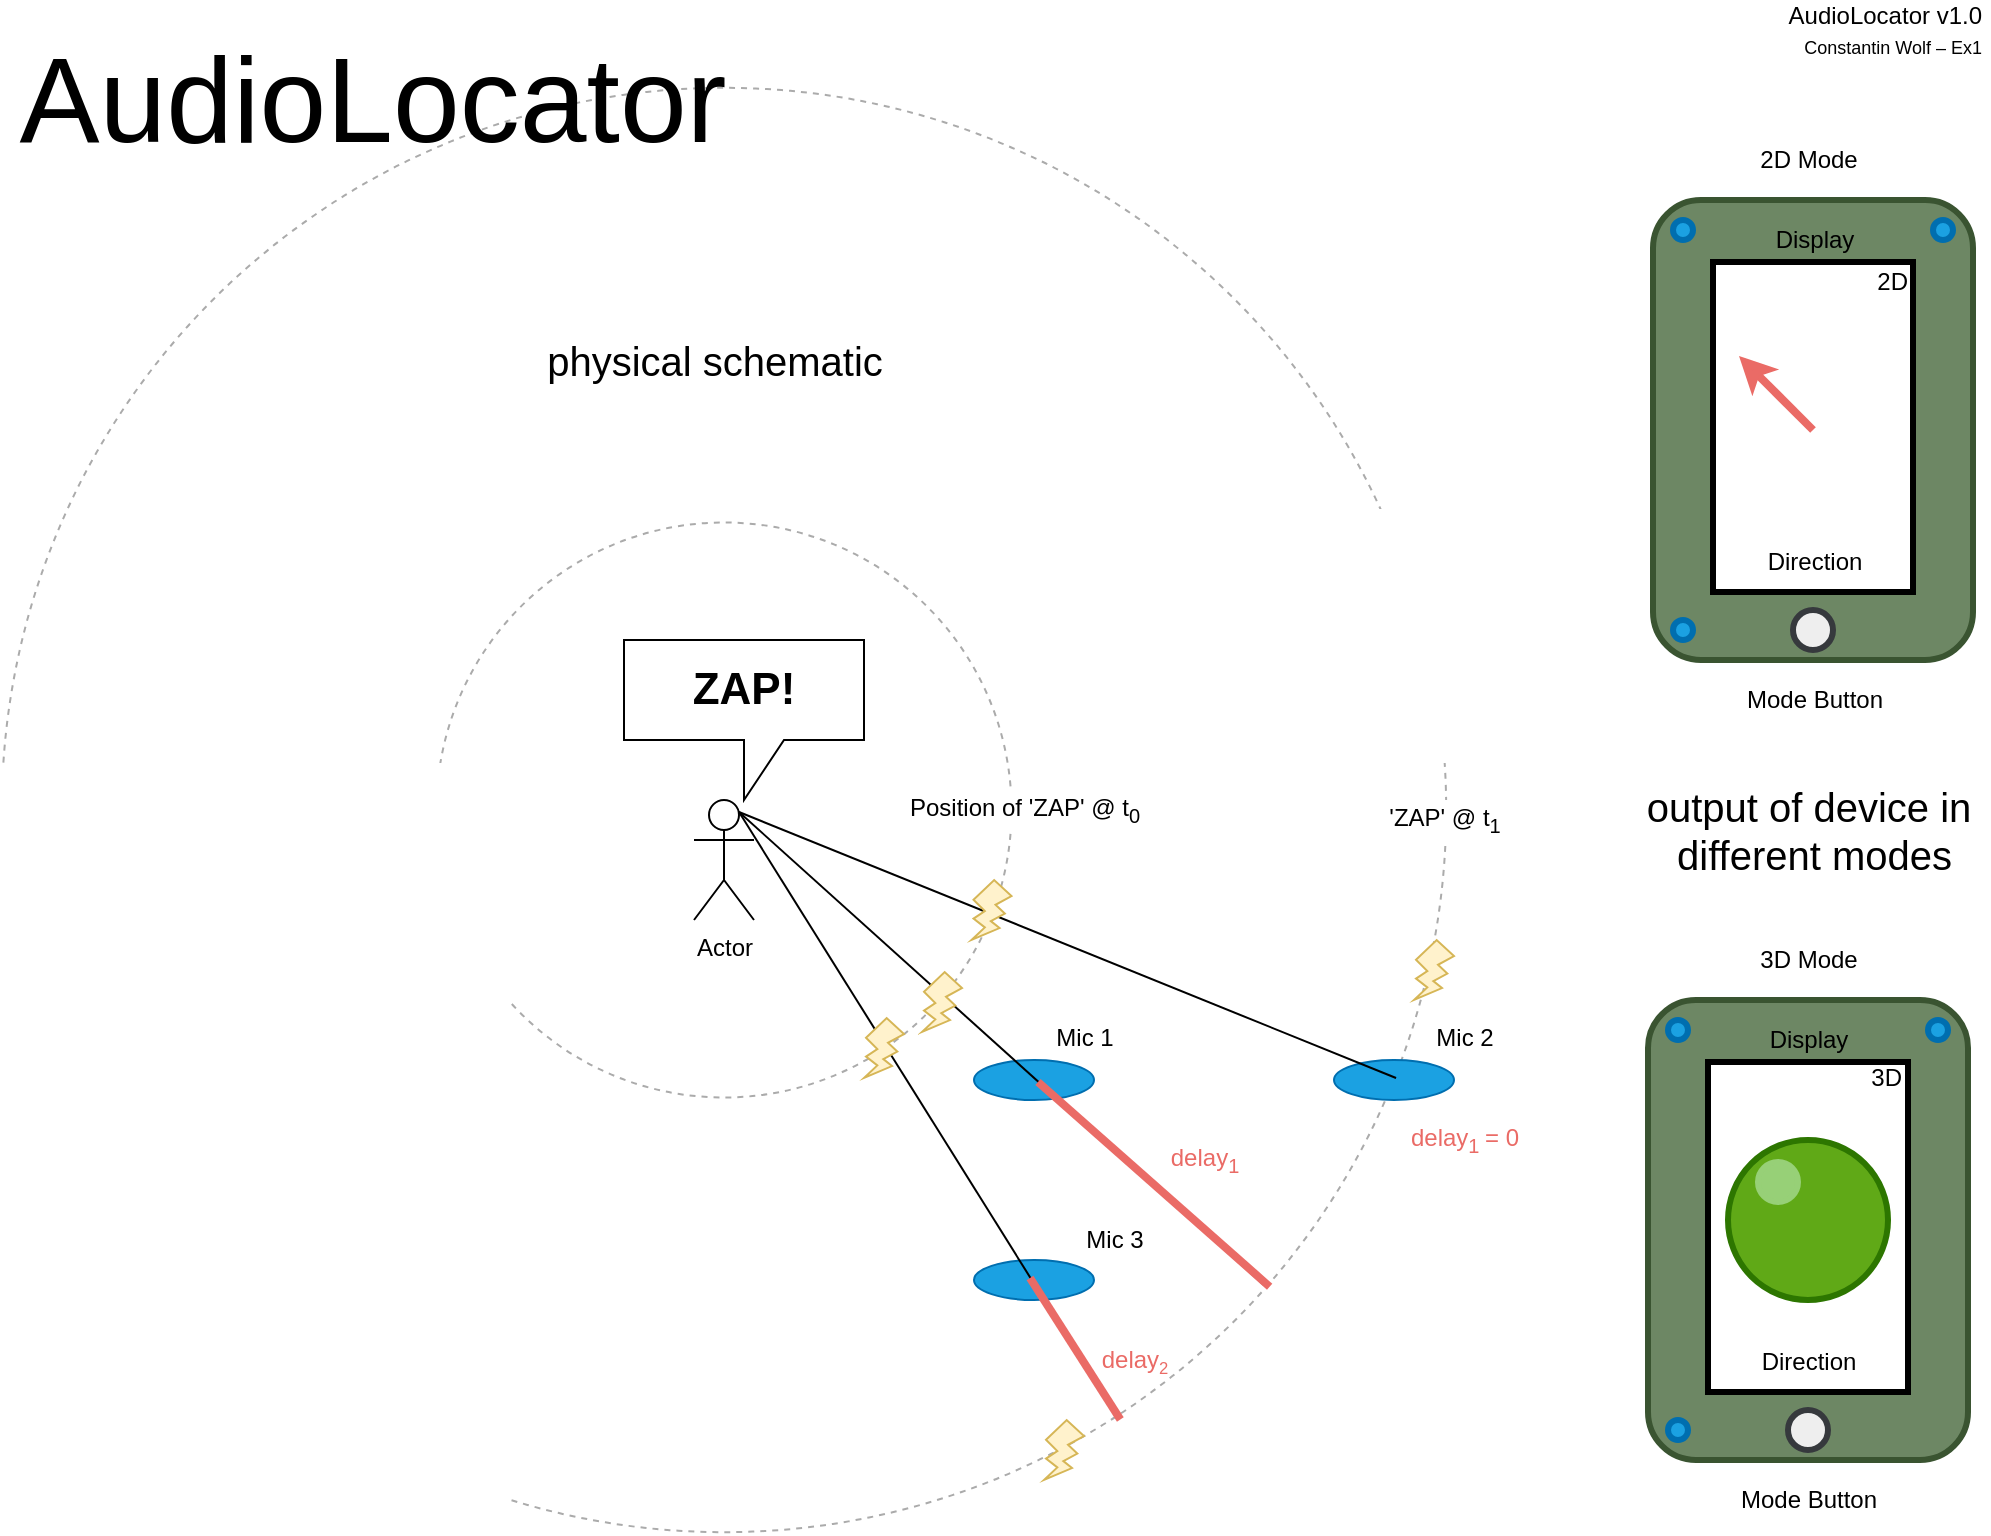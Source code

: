 <mxfile version="14.8.5" type="device"><diagram id="1aZ5i0hgr2Z1SyCRY3kJ" name="Page-1"><mxGraphModel dx="2271" dy="2021" grid="1" gridSize="10" guides="1" tooltips="1" connect="1" arrows="1" fold="1" page="1" pageScale="1" pageWidth="827" pageHeight="1169" math="0" shadow="0"><root><mxCell id="0"/><mxCell id="1" parent="0"/><mxCell id="A-9yxM1qQCE_xl7tV17Z-34" value="" style="rounded=1;whiteSpace=wrap;html=1;strokeColor=#3A5431;strokeWidth=3;fillColor=#6d8764;fontColor=#ffffff;" vertex="1" parent="1"><mxGeometry x="659.5" y="-150" width="160" height="230" as="geometry"/></mxCell><mxCell id="A-9yxM1qQCE_xl7tV17Z-12" value="" style="ellipse;whiteSpace=wrap;html=1;aspect=fixed;fillColor=none;dashed=1;strokeColor=#ABABAB;" vertex="1" parent="1"><mxGeometry x="51.25" y="11.25" width="287.5" height="287.5" as="geometry"/></mxCell><mxCell id="A-9yxM1qQCE_xl7tV17Z-17" value="" style="ellipse;whiteSpace=wrap;html=1;aspect=fixed;fillColor=none;dashed=1;strokeColor=#ABABAB;" vertex="1" parent="1"><mxGeometry x="-166.09" y="-206.1" width="722.19" height="722.19" as="geometry"/></mxCell><mxCell id="A-9yxM1qQCE_xl7tV17Z-3" value="" style="ellipse;whiteSpace=wrap;html=1;fillColor=#1ba1e2;strokeColor=#006EAF;fontColor=#ffffff;" vertex="1" parent="1"><mxGeometry x="320" y="280" width="60" height="20" as="geometry"/></mxCell><mxCell id="A-9yxM1qQCE_xl7tV17Z-4" value="" style="ellipse;whiteSpace=wrap;html=1;fillColor=#1ba1e2;strokeColor=#006EAF;fontColor=#ffffff;" vertex="1" parent="1"><mxGeometry x="500" y="280" width="60" height="20" as="geometry"/></mxCell><mxCell id="A-9yxM1qQCE_xl7tV17Z-5" value="" style="ellipse;whiteSpace=wrap;html=1;fillColor=#1ba1e2;strokeColor=#006EAF;fontColor=#ffffff;" vertex="1" parent="1"><mxGeometry x="320" y="380" width="60" height="20" as="geometry"/></mxCell><mxCell id="A-9yxM1qQCE_xl7tV17Z-6" value="Actor" style="shape=umlActor;verticalLabelPosition=bottom;verticalAlign=top;html=1;outlineConnect=0;" vertex="1" parent="1"><mxGeometry x="180" y="150" width="30" height="60" as="geometry"/></mxCell><mxCell id="A-9yxM1qQCE_xl7tV17Z-7" value="" style="endArrow=none;html=1;entryX=0.75;entryY=0.1;entryDx=0;entryDy=0;entryPerimeter=0;exitX=0.874;exitY=0.829;exitDx=0;exitDy=0;exitPerimeter=0;" edge="1" parent="1" source="A-9yxM1qQCE_xl7tV17Z-17" target="A-9yxM1qQCE_xl7tV17Z-6"><mxGeometry width="50" height="50" relative="1" as="geometry"><mxPoint x="390" y="460" as="sourcePoint"/><mxPoint x="440" y="410" as="targetPoint"/></mxGeometry></mxCell><mxCell id="A-9yxM1qQCE_xl7tV17Z-8" value="" style="endArrow=none;html=1;entryX=0.75;entryY=0.1;entryDx=0;entryDy=0;entryPerimeter=0;exitX=0.517;exitY=0.45;exitDx=0;exitDy=0;exitPerimeter=0;" edge="1" parent="1" source="A-9yxM1qQCE_xl7tV17Z-4" target="A-9yxM1qQCE_xl7tV17Z-6"><mxGeometry width="50" height="50" relative="1" as="geometry"><mxPoint x="413.5" y="274" as="sourcePoint"/><mxPoint x="266" y="140" as="targetPoint"/></mxGeometry></mxCell><mxCell id="A-9yxM1qQCE_xl7tV17Z-9" value="" style="endArrow=none;html=1;entryX=0.75;entryY=0.1;entryDx=0;entryDy=0;entryPerimeter=0;exitX=0.771;exitY=0.918;exitDx=0;exitDy=0;exitPerimeter=0;" edge="1" parent="1" source="A-9yxM1qQCE_xl7tV17Z-17" target="A-9yxM1qQCE_xl7tV17Z-6"><mxGeometry width="50" height="50" relative="1" as="geometry"><mxPoint x="538.52" y="280.0" as="sourcePoint"/><mxPoint x="210" y="147" as="targetPoint"/></mxGeometry></mxCell><mxCell id="A-9yxM1qQCE_xl7tV17Z-10" value="" style="verticalLabelPosition=bottom;verticalAlign=top;html=1;shape=mxgraph.basic.flash;fillColor=#fff2cc;strokeColor=#d6b656;" vertex="1" parent="1"><mxGeometry x="318.75" y="190" width="20" height="30" as="geometry"/></mxCell><mxCell id="A-9yxM1qQCE_xl7tV17Z-13" value="" style="verticalLabelPosition=bottom;verticalAlign=top;html=1;shape=mxgraph.basic.flash;fillColor=#fff2cc;strokeColor=#d6b656;" vertex="1" parent="1"><mxGeometry x="294" y="236" width="20" height="30" as="geometry"/></mxCell><mxCell id="A-9yxM1qQCE_xl7tV17Z-14" value="" style="verticalLabelPosition=bottom;verticalAlign=top;html=1;shape=mxgraph.basic.flash;fillColor=#fff2cc;strokeColor=#d6b656;" vertex="1" parent="1"><mxGeometry x="265" y="259" width="20" height="30" as="geometry"/></mxCell><mxCell id="A-9yxM1qQCE_xl7tV17Z-16" value="" style="endArrow=none;html=1;strokeWidth=4;exitX=0.875;exitY=0.83;exitDx=0;exitDy=0;exitPerimeter=0;strokeColor=#EA6B66;" edge="1" parent="1"><mxGeometry width="50" height="50" relative="1" as="geometry"><mxPoint x="467.826" y="393.318" as="sourcePoint"/><mxPoint x="352" y="291" as="targetPoint"/></mxGeometry></mxCell><mxCell id="A-9yxM1qQCE_xl7tV17Z-18" value="Position of 'ZAP' @ t&lt;sub&gt;0&lt;/sub&gt;" style="text;html=1;align=center;verticalAlign=middle;resizable=0;points=[];autosize=1;strokeColor=none;fillColor=#ffffff;" vertex="1" parent="1"><mxGeometry x="280" y="145" width="130" height="20" as="geometry"/></mxCell><mxCell id="A-9yxM1qQCE_xl7tV17Z-19" value="'ZAP' @ t&lt;sub&gt;1&lt;/sub&gt;" style="text;html=1;align=center;verticalAlign=middle;resizable=0;points=[];autosize=1;strokeColor=none;fillColor=#ffffff;" vertex="1" parent="1"><mxGeometry x="520" y="150" width="70" height="20" as="geometry"/></mxCell><mxCell id="A-9yxM1qQCE_xl7tV17Z-20" value="" style="endArrow=none;html=1;strokeWidth=4;exitX=0.773;exitY=0.922;exitDx=0;exitDy=0;exitPerimeter=0;strokeColor=#EA6B66;" edge="1" parent="1"><mxGeometry width="50" height="50" relative="1" as="geometry"><mxPoint x="393.163" y="459.759" as="sourcePoint"/><mxPoint x="348" y="389" as="targetPoint"/></mxGeometry></mxCell><mxCell id="A-9yxM1qQCE_xl7tV17Z-21" value="" style="verticalLabelPosition=bottom;verticalAlign=top;html=1;shape=mxgraph.basic.flash;fillColor=#fff2cc;strokeColor=#d6b656;" vertex="1" parent="1"><mxGeometry x="540" y="220" width="20" height="30" as="geometry"/></mxCell><mxCell id="A-9yxM1qQCE_xl7tV17Z-22" value="" style="verticalLabelPosition=bottom;verticalAlign=top;html=1;shape=mxgraph.basic.flash;fillColor=#fff2cc;strokeColor=#d6b656;" vertex="1" parent="1"><mxGeometry x="355" y="460" width="20" height="30" as="geometry"/></mxCell><mxCell id="A-9yxM1qQCE_xl7tV17Z-23" value="&lt;font color=&quot;#ea6b66&quot;&gt;delay&lt;sub&gt;1&lt;/sub&gt;&lt;/font&gt;" style="text;html=1;align=center;verticalAlign=middle;resizable=0;points=[];autosize=1;strokeColor=none;" vertex="1" parent="1"><mxGeometry x="410" y="320" width="50" height="20" as="geometry"/></mxCell><mxCell id="A-9yxM1qQCE_xl7tV17Z-24" value="&lt;font color=&quot;#ea6b66&quot;&gt;delay&lt;span style=&quot;font-size: 10px&quot;&gt;&lt;sub&gt;2&lt;/sub&gt;&lt;/span&gt;&lt;/font&gt;" style="text;html=1;align=center;verticalAlign=middle;resizable=0;points=[];autosize=1;" vertex="1" parent="1"><mxGeometry x="375" y="420" width="50" height="20" as="geometry"/></mxCell><mxCell id="A-9yxM1qQCE_xl7tV17Z-25" value="&lt;font color=&quot;#ea6b66&quot;&gt;delay&lt;sub&gt;1 &lt;/sub&gt;= 0&lt;/font&gt;" style="text;html=1;align=center;verticalAlign=middle;resizable=0;points=[];autosize=1;strokeColor=none;" vertex="1" parent="1"><mxGeometry x="530" y="310" width="70" height="20" as="geometry"/></mxCell><mxCell id="A-9yxM1qQCE_xl7tV17Z-26" value="&lt;font style=&quot;font-size: 22px&quot;&gt;&lt;b&gt;ZAP!&lt;/b&gt;&lt;/font&gt;" style="shape=callout;whiteSpace=wrap;html=1;perimeter=calloutPerimeter;strokeColor=#000000;fillColor=none;" vertex="1" parent="1"><mxGeometry x="145" y="70" width="120" height="80" as="geometry"/></mxCell><mxCell id="A-9yxM1qQCE_xl7tV17Z-27" value="Mic 1" style="text;html=1;align=center;verticalAlign=middle;resizable=0;points=[];autosize=1;strokeColor=none;" vertex="1" parent="1"><mxGeometry x="355" y="259" width="40" height="20" as="geometry"/></mxCell><mxCell id="A-9yxM1qQCE_xl7tV17Z-28" value="Mic 2" style="text;html=1;align=center;verticalAlign=middle;resizable=0;points=[];autosize=1;strokeColor=none;" vertex="1" parent="1"><mxGeometry x="545" y="259" width="40" height="20" as="geometry"/></mxCell><mxCell id="A-9yxM1qQCE_xl7tV17Z-29" value="Mic 3" style="text;html=1;align=center;verticalAlign=middle;resizable=0;points=[];autosize=1;strokeColor=none;" vertex="1" parent="1"><mxGeometry x="370" y="360" width="40" height="20" as="geometry"/></mxCell><mxCell id="A-9yxM1qQCE_xl7tV17Z-31" value="" style="rounded=0;whiteSpace=wrap;html=1;strokeWidth=3;" vertex="1" parent="1"><mxGeometry x="689.5" y="-119" width="100" height="165" as="geometry"/></mxCell><mxCell id="A-9yxM1qQCE_xl7tV17Z-32" value="" style="endArrow=classic;html=1;strokeColor=#EA6B66;strokeWidth=4;entryX=0.13;entryY=0.285;entryDx=0;entryDy=0;entryPerimeter=0;" edge="1" parent="1" target="A-9yxM1qQCE_xl7tV17Z-31"><mxGeometry width="50" height="50" relative="1" as="geometry"><mxPoint x="739.5" y="-35" as="sourcePoint"/><mxPoint x="789.5" y="-85" as="targetPoint"/></mxGeometry></mxCell><mxCell id="A-9yxM1qQCE_xl7tV17Z-33" value="Direction" style="text;html=1;align=center;verticalAlign=middle;resizable=0;points=[];autosize=1;strokeColor=none;" vertex="1" parent="1"><mxGeometry x="709.5" y="21" width="60" height="20" as="geometry"/></mxCell><mxCell id="A-9yxM1qQCE_xl7tV17Z-35" value="" style="ellipse;whiteSpace=wrap;html=1;strokeColor=#006EAF;strokeWidth=3;fillColor=#1ba1e2;fontColor=#ffffff;" vertex="1" parent="1"><mxGeometry x="669.5" y="-140" width="10" height="10" as="geometry"/></mxCell><mxCell id="A-9yxM1qQCE_xl7tV17Z-37" value="" style="ellipse;whiteSpace=wrap;html=1;strokeColor=#006EAF;strokeWidth=3;fillColor=#1ba1e2;fontColor=#ffffff;" vertex="1" parent="1"><mxGeometry x="669.5" y="60" width="10" height="10" as="geometry"/></mxCell><mxCell id="A-9yxM1qQCE_xl7tV17Z-38" value="" style="ellipse;whiteSpace=wrap;html=1;strokeColor=#006EAF;strokeWidth=3;fillColor=#1ba1e2;fontColor=#ffffff;" vertex="1" parent="1"><mxGeometry x="799.5" y="-140" width="10" height="10" as="geometry"/></mxCell><mxCell id="A-9yxM1qQCE_xl7tV17Z-40" value="2D Mode" style="text;html=1;align=center;verticalAlign=middle;resizable=0;points=[];autosize=1;strokeColor=none;" vertex="1" parent="1"><mxGeometry x="707" y="-180" width="60" height="20" as="geometry"/></mxCell><mxCell id="A-9yxM1qQCE_xl7tV17Z-42" value="Display" style="text;html=1;align=center;verticalAlign=middle;resizable=0;points=[];autosize=1;strokeColor=none;" vertex="1" parent="1"><mxGeometry x="709.5" y="-140" width="60" height="20" as="geometry"/></mxCell><mxCell id="A-9yxM1qQCE_xl7tV17Z-43" value="" style="rounded=1;whiteSpace=wrap;html=1;strokeColor=#3A5431;strokeWidth=3;fillColor=#6d8764;fontColor=#ffffff;" vertex="1" parent="1"><mxGeometry x="657" y="250" width="160" height="230" as="geometry"/></mxCell><mxCell id="A-9yxM1qQCE_xl7tV17Z-44" value="" style="rounded=0;whiteSpace=wrap;html=1;strokeWidth=3;" vertex="1" parent="1"><mxGeometry x="687" y="281" width="100" height="165" as="geometry"/></mxCell><mxCell id="A-9yxM1qQCE_xl7tV17Z-46" value="Direction" style="text;html=1;align=center;verticalAlign=middle;resizable=0;points=[];autosize=1;strokeColor=none;" vertex="1" parent="1"><mxGeometry x="707" y="421" width="60" height="20" as="geometry"/></mxCell><mxCell id="A-9yxM1qQCE_xl7tV17Z-47" value="" style="ellipse;whiteSpace=wrap;html=1;strokeColor=#006EAF;strokeWidth=3;fillColor=#1ba1e2;fontColor=#ffffff;" vertex="1" parent="1"><mxGeometry x="667" y="260" width="10" height="10" as="geometry"/></mxCell><mxCell id="A-9yxM1qQCE_xl7tV17Z-48" value="" style="ellipse;whiteSpace=wrap;html=1;strokeColor=#006EAF;strokeWidth=3;fillColor=#1ba1e2;fontColor=#ffffff;" vertex="1" parent="1"><mxGeometry x="667" y="460" width="10" height="10" as="geometry"/></mxCell><mxCell id="A-9yxM1qQCE_xl7tV17Z-49" value="" style="ellipse;whiteSpace=wrap;html=1;strokeColor=#006EAF;strokeWidth=3;fillColor=#1ba1e2;fontColor=#ffffff;" vertex="1" parent="1"><mxGeometry x="797" y="260" width="10" height="10" as="geometry"/></mxCell><mxCell id="A-9yxM1qQCE_xl7tV17Z-53" value="Display" style="text;html=1;align=center;verticalAlign=middle;resizable=0;points=[];autosize=1;strokeColor=none;" vertex="1" parent="1"><mxGeometry x="707" y="260" width="60" height="20" as="geometry"/></mxCell><mxCell id="A-9yxM1qQCE_xl7tV17Z-54" value="" style="ellipse;whiteSpace=wrap;html=1;aspect=fixed;strokeColor=#2D7600;strokeWidth=3;fillColor=#60a917;fontColor=#ffffff;" vertex="1" parent="1"><mxGeometry x="697" y="320" width="80" height="80" as="geometry"/></mxCell><mxCell id="A-9yxM1qQCE_xl7tV17Z-55" value="" style="ellipse;whiteSpace=wrap;html=1;aspect=fixed;strokeWidth=3;fontColor=#ffffff;fillColor=#97D077;strokeColor=#97D077;" vertex="1" parent="1"><mxGeometry x="712" y="331" width="20" height="20" as="geometry"/></mxCell><mxCell id="A-9yxM1qQCE_xl7tV17Z-58" value="2D" style="text;html=1;align=right;verticalAlign=middle;resizable=0;points=[];autosize=1;strokeColor=none;" vertex="1" parent="1"><mxGeometry x="757.5" y="-119" width="30" height="20" as="geometry"/></mxCell><mxCell id="A-9yxM1qQCE_xl7tV17Z-59" value="3D" style="text;html=1;align=right;verticalAlign=middle;resizable=0;points=[];autosize=1;strokeColor=none;" vertex="1" parent="1"><mxGeometry x="755" y="278.75" width="30" height="20" as="geometry"/></mxCell><mxCell id="A-9yxM1qQCE_xl7tV17Z-61" value="" style="ellipse;whiteSpace=wrap;html=1;aspect=fixed;strokeColor=#36393d;strokeWidth=3;fillColor=#eeeeee;" vertex="1" parent="1"><mxGeometry x="729.5" y="55" width="20" height="20" as="geometry"/></mxCell><mxCell id="A-9yxM1qQCE_xl7tV17Z-62" value="" style="ellipse;whiteSpace=wrap;html=1;aspect=fixed;strokeColor=#36393d;strokeWidth=3;fillColor=#eeeeee;" vertex="1" parent="1"><mxGeometry x="727" y="455" width="20" height="20" as="geometry"/></mxCell><mxCell id="A-9yxM1qQCE_xl7tV17Z-63" value="Mode Button" style="text;html=1;align=center;verticalAlign=middle;resizable=0;points=[];autosize=1;strokeColor=none;" vertex="1" parent="1"><mxGeometry x="697" y="490" width="80" height="20" as="geometry"/></mxCell><mxCell id="A-9yxM1qQCE_xl7tV17Z-64" value="Mode Button" style="text;html=1;align=center;verticalAlign=middle;resizable=0;points=[];autosize=1;strokeColor=none;" vertex="1" parent="1"><mxGeometry x="699.5" y="90" width="80" height="20" as="geometry"/></mxCell><mxCell id="A-9yxM1qQCE_xl7tV17Z-65" value="&lt;span&gt;AudioLocator v1.0&lt;br&gt;&lt;/span&gt;&lt;div&gt;&lt;span&gt;&lt;font style=&quot;font-size: 9px&quot;&gt;Constantin Wolf – Ex1&lt;/font&gt;&lt;/span&gt;&lt;/div&gt;" style="text;html=1;align=right;verticalAlign=middle;resizable=0;points=[];autosize=1;strokeColor=none;" vertex="1" parent="1"><mxGeometry x="715" y="-250" width="110" height="30" as="geometry"/></mxCell><mxCell id="A-9yxM1qQCE_xl7tV17Z-66" value="&lt;font style=&quot;font-size: 60px&quot;&gt;AudioLocator&lt;/font&gt;" style="text;html=1;align=center;verticalAlign=middle;resizable=0;points=[];autosize=1;strokeColor=none;" vertex="1" parent="1"><mxGeometry x="-166.09" y="-220" width="370" height="40" as="geometry"/></mxCell><mxCell id="A-9yxM1qQCE_xl7tV17Z-67" value="3D Mode" style="text;html=1;align=center;verticalAlign=middle;resizable=0;points=[];autosize=1;strokeColor=none;" vertex="1" parent="1"><mxGeometry x="707" y="220" width="60" height="20" as="geometry"/></mxCell><mxCell id="A-9yxM1qQCE_xl7tV17Z-68" value="&lt;font style=&quot;font-size: 20px&quot;&gt;physical schematic&lt;/font&gt;" style="text;html=1;align=center;verticalAlign=middle;resizable=0;points=[];autosize=1;strokeColor=none;" vertex="1" parent="1"><mxGeometry x="100" y="-80" width="180" height="20" as="geometry"/></mxCell><mxCell id="A-9yxM1qQCE_xl7tV17Z-73" value="&lt;span style=&quot;font-size: 20px&quot;&gt;output of device in&lt;br&gt;&amp;nbsp;different modes&lt;br&gt;&lt;/span&gt;" style="text;html=1;align=center;verticalAlign=middle;resizable=0;points=[];autosize=1;strokeColor=none;" vertex="1" parent="1"><mxGeometry x="647" y="145" width="180" height="40" as="geometry"/></mxCell></root></mxGraphModel></diagram></mxfile>